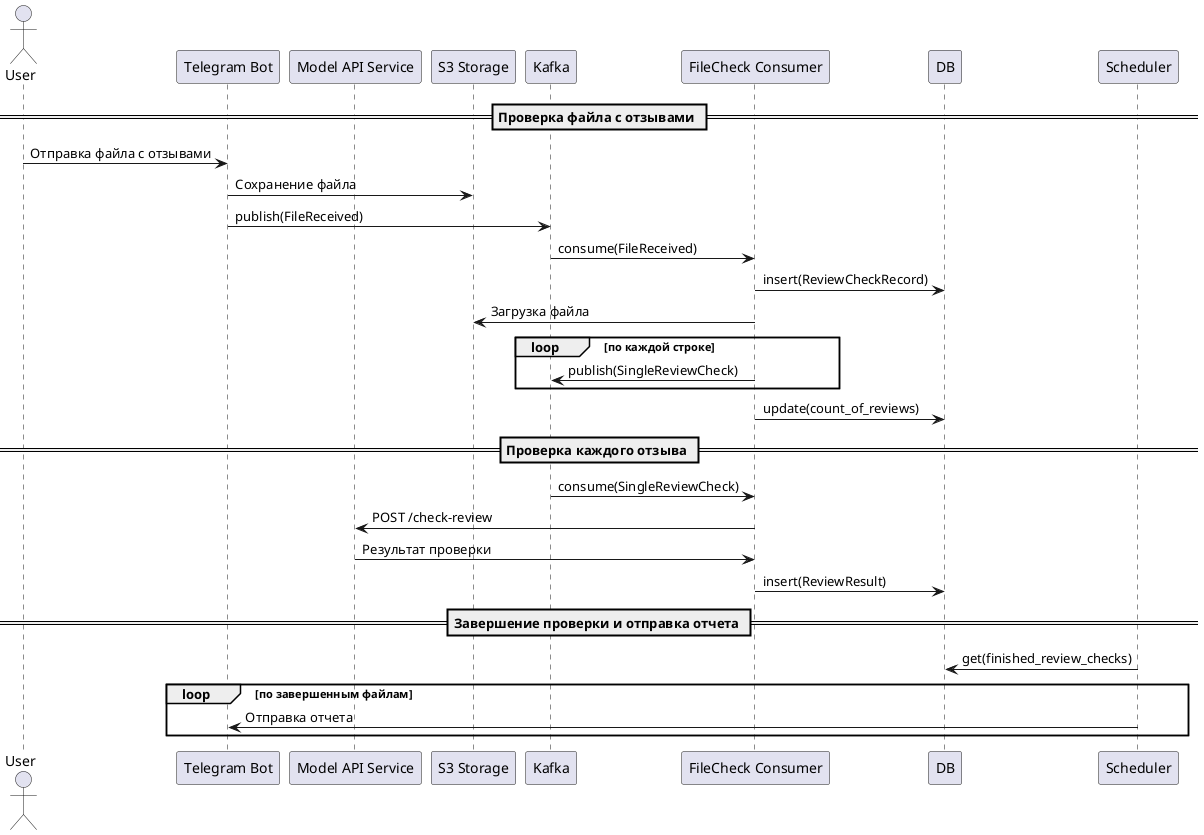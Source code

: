 @startuml
actor User
participant "Telegram Bot" as Bot
participant "Model API Service" as Model
participant "S3 Storage" as S3
participant "Kafka" as Kafka
participant "FileCheck Consumer" as FileConsumer
participant "DB" as Database
participant "Scheduler" as Scheduler

== Проверка файла с отзывами ==
User -> Bot : Отправка файла с отзывами
Bot -> S3 : Сохранение файла
Bot -> Kafka : publish(FileReceived)

Kafka -> FileConsumer : consume(FileReceived)
FileConsumer -> Database : insert(ReviewCheckRecord)
FileConsumer -> S3 : Загрузка файла
loop по каждой строке
    FileConsumer -> Kafka : publish(SingleReviewCheck)
end
FileConsumer -> Database : update(count_of_reviews)

== Проверка каждого отзыва ==
Kafka -> FileConsumer : consume(SingleReviewCheck)
FileConsumer -> Model : POST /check-review
Model -> FileConsumer : Результат проверки
FileConsumer -> Database : insert(ReviewResult)

== Завершение проверки и отправка отчета ==
Scheduler -> Database : get(finished_review_checks)
loop по завершенным файлам
    Scheduler -> Bot : Отправка отчета
end
@enduml
